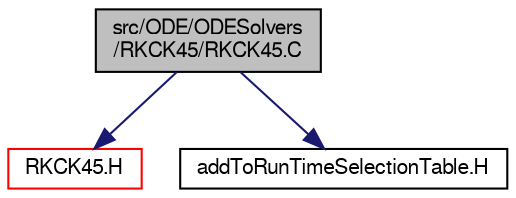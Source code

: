 digraph "src/ODE/ODESolvers/RKCK45/RKCK45.C"
{
  bgcolor="transparent";
  edge [fontname="FreeSans",fontsize="10",labelfontname="FreeSans",labelfontsize="10"];
  node [fontname="FreeSans",fontsize="10",shape=record];
  Node0 [label="src/ODE/ODESolvers\l/RKCK45/RKCK45.C",height=0.2,width=0.4,color="black", fillcolor="grey75", style="filled", fontcolor="black"];
  Node0 -> Node1 [color="midnightblue",fontsize="10",style="solid",fontname="FreeSans"];
  Node1 [label="RKCK45.H",height=0.2,width=0.4,color="red",URL="$a08297.html"];
  Node0 -> Node96 [color="midnightblue",fontsize="10",style="solid",fontname="FreeSans"];
  Node96 [label="addToRunTimeSelectionTable.H",height=0.2,width=0.4,color="black",URL="$a09263.html",tooltip="Macros for easy insertion into run-time selection tables. "];
}
